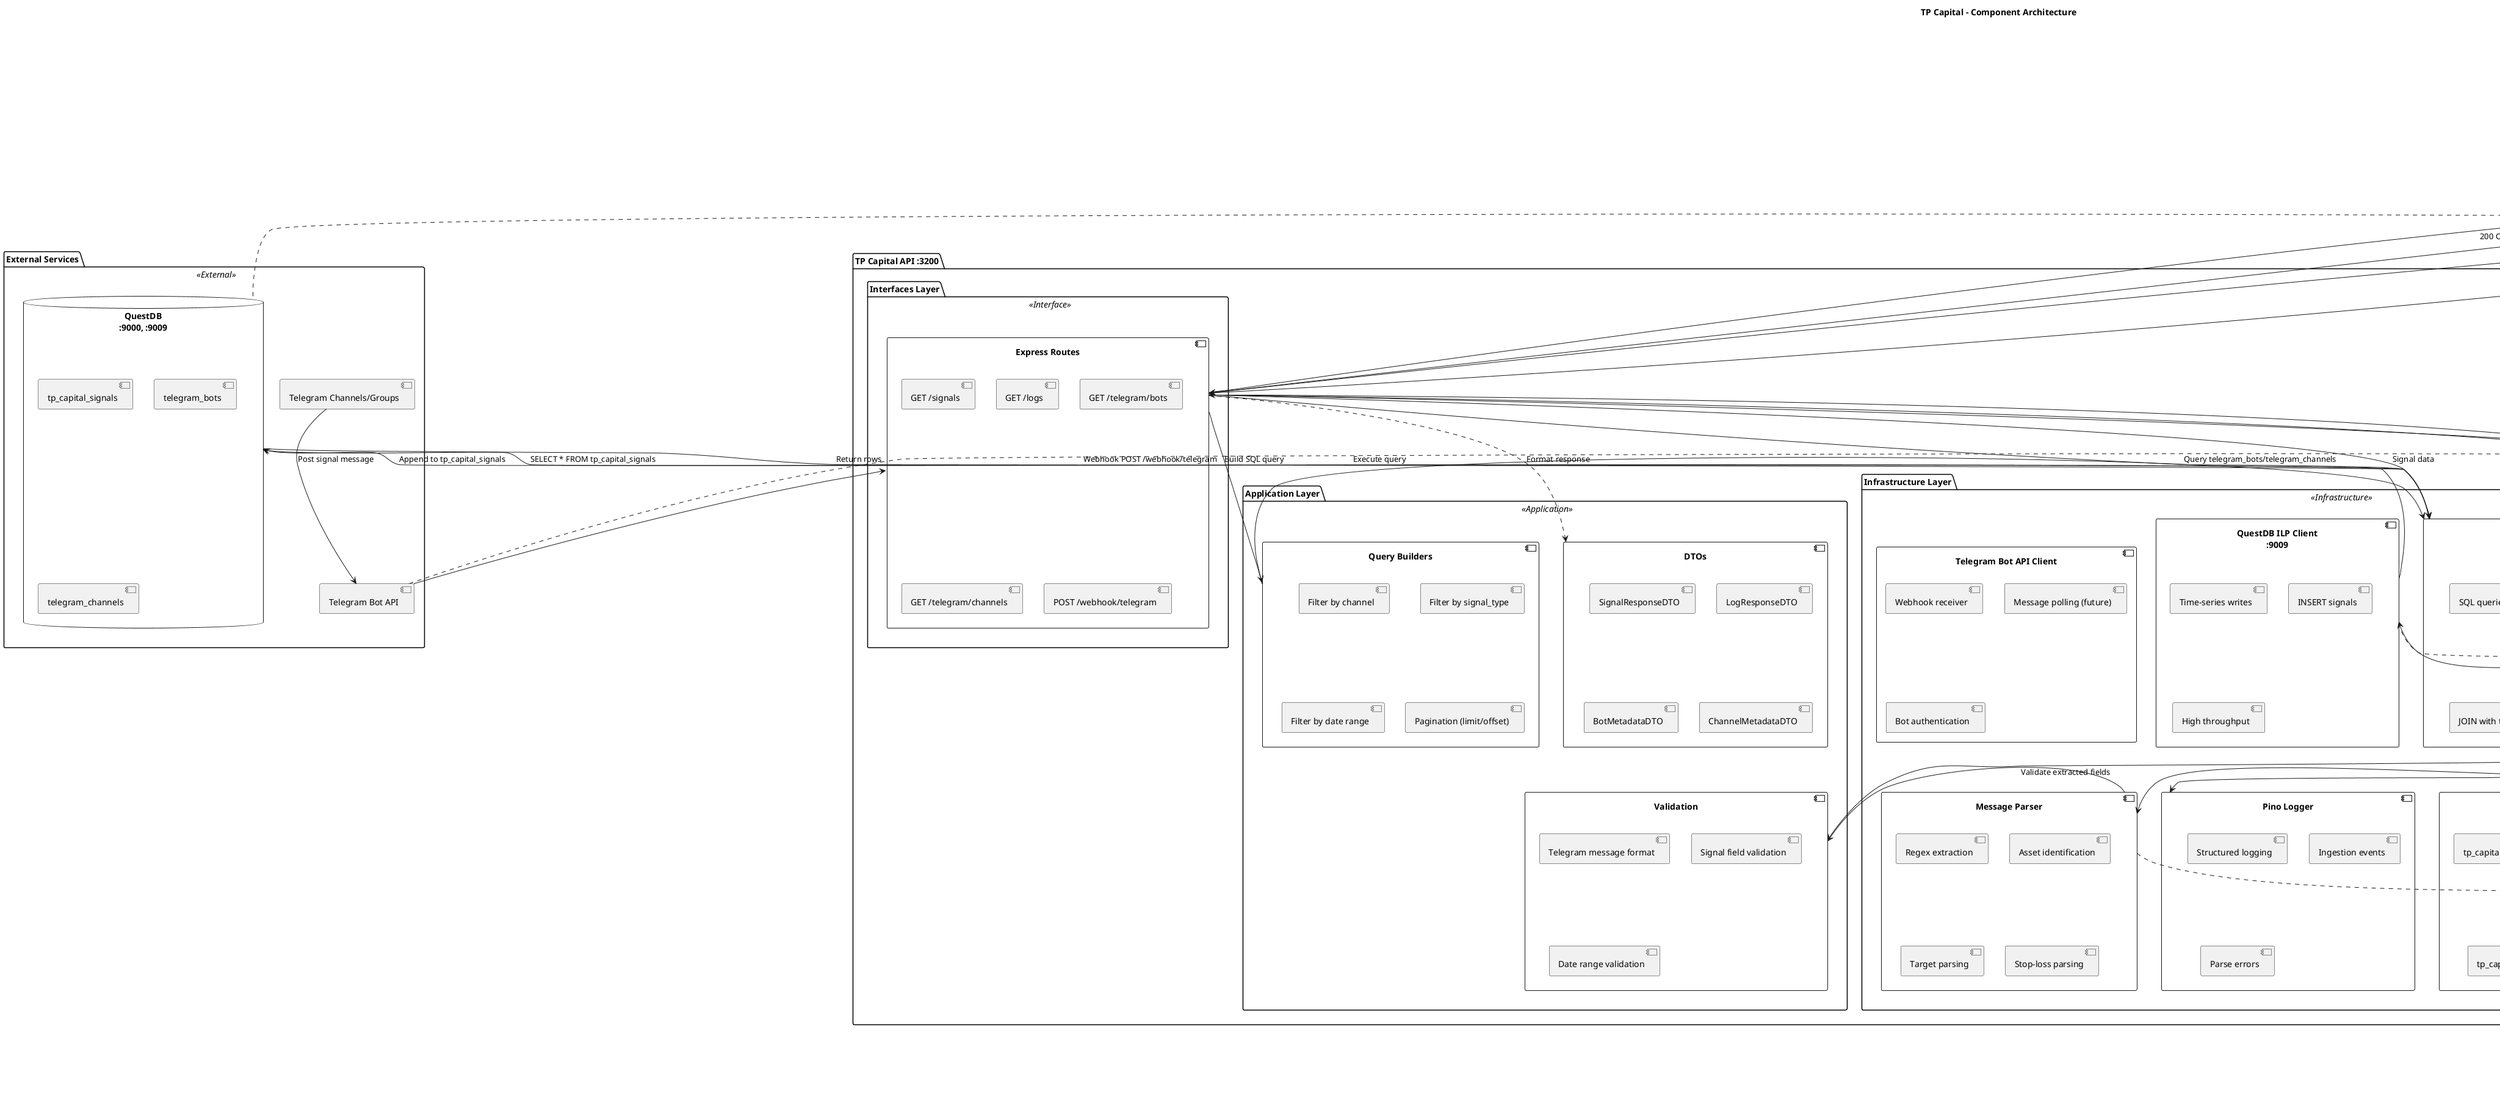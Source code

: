 @startuml
title TP Capital - Component Architecture

!define RECTANGLE class

skinparam component {
  BackgroundColor<<Interface>> LightBlue
  BackgroundColor<<Application>> LightGreen
  BackgroundColor<<Infrastructure>> LightGray
  BackgroundColor<<External>> LightYellow
  BackgroundColor<<Consumer>> LightPink
}

package "TP Capital API :3200" {
  package "Interfaces Layer" <<Interface>> {
    component "Express Routes" as Routes {
      [GET /signals]
      [GET /logs]
      [GET /telegram/bots]
      [GET /telegram/channels]
      [POST /webhook/telegram]
    }
  }

  package "Application Layer" <<Application>> {
    component "Query Builders" as QueryBuilders {
      [Filter by channel]
      [Filter by signal_type]
      [Filter by date range]
      [Pagination (limit/offset)]
    }

    component "DTOs" as DTOs {
      [SignalResponseDTO]
      [LogResponseDTO]
      [BotMetadataDTO]
      [ChannelMetadataDTO]
    }

    component "Validation" as Validation {
      [Telegram message format]
      [Signal field validation]
      [Date range validation]
    }
  }

  package "Infrastructure Layer" <<Infrastructure>> {
    component "QuestDB HTTP Client\n:9000" as QuestDBHTTP {
      [SQL queries]
      [SELECT from tp_capital_signals]
      [JOIN with telegram_channels]
    }

    component "QuestDB ILP Client\n:9009" as QuestDBILP {
      [Time-series writes]
      [INSERT signals]
      [High throughput]
    }

    component "Telegram Bot API Client" as TelegramClient {
      [Webhook receiver]
      [Message polling (future)]
      [Bot authentication]
    }

    component "Message Parser" as Parser {
      [Regex extraction]
      [Asset identification]
      [Target parsing]
      [Stop-loss parsing]
    }

    component "Pino Logger" as Logger {
      [Structured logging]
      [Ingestion events]
      [Parse errors]
    }

    component "Telegraf Metrics" as Metrics {
      [tp_capital_signals_ingested_total]
      [tp_capital_parse_errors_total]
      [tp_capital_query_duration]
    }
  }
}

package "External Services" <<External>> {
  component "Telegram Bot API" as TelegramBotAPI
  component "Telegram Channels/Groups" as TelegramChannels
  database "QuestDB\n:9000, :9009" as QuestDB {
    [tp_capital_signals]
    [telegram_bots]
    [telegram_channels]
  }
}

package "Consumers" <<Consumer>> {
  component "Dashboard UI\n:3103" as Dashboard
  component "Agno Agents\n:8200" as AgnoAgents {
    [MarketAnalysisAgent]
    [Correlates with B3 data]
    [Correlates with Workspace ideas]
  }
}

package "Observability Stack" {
  component "Prometheus\n:9090" as Prometheus
  component "Grafana\n:3000" as Grafana
}

' Data Flow: Ingestion
TelegramChannels --> TelegramBotAPI : Post signal message
TelegramBotAPI --> Routes : Webhook POST /webhook/telegram
Routes --> Parser : parse_signal(message_text)
Parser --> Validation : Validate extracted fields
Validation --> QuestDBILP : Write signal (ILP protocol)
QuestDBILP --> QuestDB : Append to tp_capital_signals

' Data Flow: Consumption
Dashboard --> Routes : GET /signals (with filters)
AgnoAgents --> Routes : GET /signals (periodic polling)
Routes --> QueryBuilders : Build SQL query
QueryBuilders --> QuestDBHTTP : Execute query
QuestDBHTTP --> QuestDB : SELECT * FROM tp_capital_signals
QuestDB --> QuestDBHTTP : Return rows
QuestDBHTTP --> Routes : Signal data
Routes ..> DTOs : Format response
Routes --> Dashboard : 200 OK {data: [...]}
Routes --> AgnoAgents : 200 OK {data: [...]}

' Observability
Routes --> Logger : Log ingestion/queries
Routes --> Metrics : Track operations
Metrics --> Prometheus : Export metrics
Prometheus --> Grafana : Visualize

' Metadata queries
Routes --> QuestDBHTTP : Query telegram_bots/telegram_channels

note right of TelegramBotAPI
  **Ingestion Sources**
  - Telegram channels (public/private)
  - Telegram groups
  - Multiple bot tokens supported
end note

note right of QuestDB
  **Schema Tables**
  - tp_capital_signals (main)
  - telegram_bots (config)
  - telegram_channels (config)
  Partitioned by day for performance
end note

note bottom of Parser
  **Signal Format Examples**
  "PETR4 COMPRA entre 28.50-28.80"
  "VALE3 VENDA parcial alvo 65.00"
  Regex extracts: asset, signal_type,
  buy_min, buy_max, targets[], stop
end note

note bottom of QuestDBILP
  **ILP Protocol Advantages**
  - High throughput (>100k msgs/sec)
  - Low latency (<10ms write)
  - TCP connection pooling
  - Binary protocol efficiency
end note

note right of Dashboard
  **Dashboard Features**
  - Signal table with filters
  - Channel filter dropdown
  - Signal type filter (COMPRA/VENDA)
  - Date range picker
  - Auto-refresh every 15 seconds
end note

note right of AgnoAgents
  **Agent Workflow**
  1. Fetch TP Capital signals
  2. Fetch B3 market data
  3. Fetch Workspace ideas
  4. Correlate datasets (LLM/heuristics)
  5. Generate trading recommendations
end note

note as N1
  **Performance Targets**
  - Ingestion latency: <500ms p95
  - Query latency: <100ms p95 (100 rows)
  - Parse success rate: >95%
  - QuestDB uptime: >99.9%
end note

@enduml
